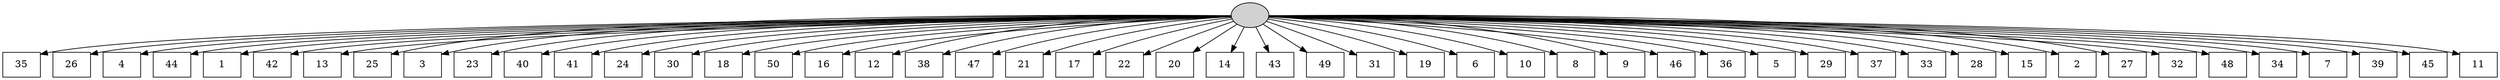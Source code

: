 digraph G {
0[style=filled, fillcolor=grey82, label=""];
1[shape=box,style=filled, fillcolor=white,label="35\n"];
2[shape=box,style=filled, fillcolor=white,label="26\n"];
3[shape=box,style=filled, fillcolor=white,label="4\n"];
4[shape=box,style=filled, fillcolor=white,label="44\n"];
5[shape=box,style=filled, fillcolor=white,label="1\n"];
6[shape=box,style=filled, fillcolor=white,label="42\n"];
7[shape=box,style=filled, fillcolor=white,label="13\n"];
8[shape=box,style=filled, fillcolor=white,label="25\n"];
9[shape=box,style=filled, fillcolor=white,label="3\n"];
10[shape=box,style=filled, fillcolor=white,label="23\n"];
11[shape=box,style=filled, fillcolor=white,label="40\n"];
12[shape=box,style=filled, fillcolor=white,label="41\n"];
13[shape=box,style=filled, fillcolor=white,label="24\n"];
14[shape=box,style=filled, fillcolor=white,label="30\n"];
15[shape=box,style=filled, fillcolor=white,label="18\n"];
16[shape=box,style=filled, fillcolor=white,label="50\n"];
17[shape=box,style=filled, fillcolor=white,label="16\n"];
18[shape=box,style=filled, fillcolor=white,label="12\n"];
19[shape=box,style=filled, fillcolor=white,label="38\n"];
20[shape=box,style=filled, fillcolor=white,label="47\n"];
21[shape=box,style=filled, fillcolor=white,label="21\n"];
22[shape=box,style=filled, fillcolor=white,label="17\n"];
23[shape=box,style=filled, fillcolor=white,label="22\n"];
24[shape=box,style=filled, fillcolor=white,label="20\n"];
25[shape=box,style=filled, fillcolor=white,label="14\n"];
26[shape=box,style=filled, fillcolor=white,label="43\n"];
27[shape=box,style=filled, fillcolor=white,label="49\n"];
28[shape=box,style=filled, fillcolor=white,label="31\n"];
29[shape=box,style=filled, fillcolor=white,label="19\n"];
30[shape=box,style=filled, fillcolor=white,label="6\n"];
31[shape=box,style=filled, fillcolor=white,label="10\n"];
32[shape=box,style=filled, fillcolor=white,label="8\n"];
33[shape=box,style=filled, fillcolor=white,label="9\n"];
34[shape=box,style=filled, fillcolor=white,label="46\n"];
35[shape=box,style=filled, fillcolor=white,label="36\n"];
36[shape=box,style=filled, fillcolor=white,label="5\n"];
37[shape=box,style=filled, fillcolor=white,label="29\n"];
38[shape=box,style=filled, fillcolor=white,label="37\n"];
39[shape=box,style=filled, fillcolor=white,label="33\n"];
40[shape=box,style=filled, fillcolor=white,label="28\n"];
41[shape=box,style=filled, fillcolor=white,label="15\n"];
42[shape=box,style=filled, fillcolor=white,label="2\n"];
43[shape=box,style=filled, fillcolor=white,label="27\n"];
44[shape=box,style=filled, fillcolor=white,label="32\n"];
45[shape=box,style=filled, fillcolor=white,label="48\n"];
46[shape=box,style=filled, fillcolor=white,label="34\n"];
47[shape=box,style=filled, fillcolor=white,label="7\n"];
48[shape=box,style=filled, fillcolor=white,label="39\n"];
49[shape=box,style=filled, fillcolor=white,label="45\n"];
50[shape=box,style=filled, fillcolor=white,label="11\n"];
0->1 ;
0->2 ;
0->3 ;
0->4 ;
0->5 ;
0->6 ;
0->7 ;
0->8 ;
0->9 ;
0->10 ;
0->11 ;
0->12 ;
0->13 ;
0->14 ;
0->15 ;
0->16 ;
0->17 ;
0->18 ;
0->19 ;
0->20 ;
0->21 ;
0->22 ;
0->23 ;
0->24 ;
0->25 ;
0->26 ;
0->27 ;
0->28 ;
0->29 ;
0->30 ;
0->31 ;
0->32 ;
0->33 ;
0->34 ;
0->35 ;
0->36 ;
0->37 ;
0->38 ;
0->39 ;
0->40 ;
0->41 ;
0->42 ;
0->43 ;
0->44 ;
0->45 ;
0->46 ;
0->47 ;
0->48 ;
0->49 ;
0->50 ;
}
